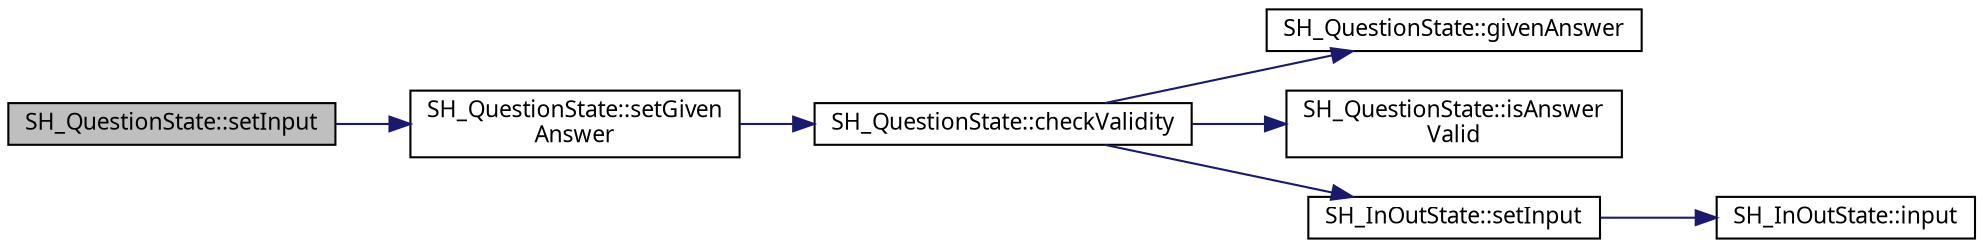 digraph "SH_QuestionState::setInput"
{
 // INTERACTIVE_SVG=YES
  bgcolor="transparent";
  edge [fontname="Verdana",fontsize="11",labelfontname="Verdana",labelfontsize="11"];
  node [fontname="Verdana",fontsize="11",shape=record];
  rankdir="LR";
  Node1 [label="SH_QuestionState::setInput",height=0.2,width=0.4,color="black", fillcolor="grey75", style="filled" fontcolor="black"];
  Node1 -> Node2 [color="midnightblue",fontsize="11",style="solid"];
  Node2 [label="SH_QuestionState::setGiven\lAnswer",height=0.2,width=0.4,color="black",URL="$classSH__QuestionState.html#a9d285a34a7002fd05a7fa8ff9139c264"];
  Node2 -> Node3 [color="midnightblue",fontsize="11",style="solid"];
  Node3 [label="SH_QuestionState::checkValidity",height=0.2,width=0.4,color="black",URL="$classSH__QuestionState.html#a3ca5459c20ef591023c0572d8224146c"];
  Node3 -> Node4 [color="midnightblue",fontsize="11",style="solid"];
  Node4 [label="SH_QuestionState::givenAnswer",height=0.2,width=0.4,color="black",URL="$classSH__QuestionState.html#abde97c61175be95358ece622fd16593e"];
  Node3 -> Node5 [color="midnightblue",fontsize="11",style="solid"];
  Node5 [label="SH_QuestionState::isAnswer\lValid",height=0.2,width=0.4,color="black",URL="$classSH__QuestionState.html#ac195d7ad87a52ab276a7c4a902eab691"];
  Node3 -> Node6 [color="midnightblue",fontsize="11",style="solid"];
  Node6 [label="SH_InOutState::setInput",height=0.2,width=0.4,color="black",URL="$classSH__InOutState.html#a0206ab7d5616f28b0da7bfd5451614e8"];
  Node6 -> Node7 [color="midnightblue",fontsize="11",style="solid"];
  Node7 [label="SH_InOutState::input",height=0.2,width=0.4,color="black",URL="$classSH__InOutState.html#a04364c76d2fd8a3781e7b325955e5bd9"];
}
